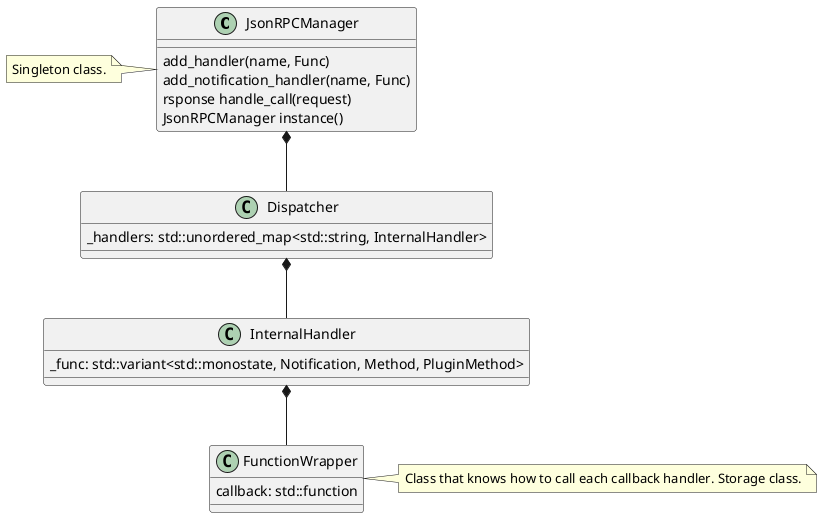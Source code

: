 ' Licensed under the Apache License, Version 2.0 (the "License");
' you may not use this file except in compliance with the License.
' You may obtain a copy of the License at http://www.apache.org/licenses/LICENSE-2.0
' Unless required by  applicable law or agreed to in writing, software distributed under the License is distributed
' on an \"AS IS\" BASIS, WITHOUT WARRANTIES OR CONDITIONS OF ANY KIND, either express or implied.
' See the License for the specific language governing permissions and limitations under the License.
@startuml
class JsonRPCManager {
add_handler(name, Func)
add_notification_handler(name, Func)
rsponse handle_call(request)
JsonRPCManager instance()
}
note left: Singleton class.

class Dispatcher {
    _handlers: std::unordered_map<std::string, InternalHandler>
}

class InternalHandler {
    _func: std::variant<std::monostate, Notification, Method, PluginMethod>
}

class FunctionWrapper {
    callback: std::function
}

JsonRPCManager *-- Dispatcher
note right: Class that knows how to call each callback handler. Storage class.
Dispatcher *-- InternalHandler
InternalHandler *-- FunctionWrapper
@enduml